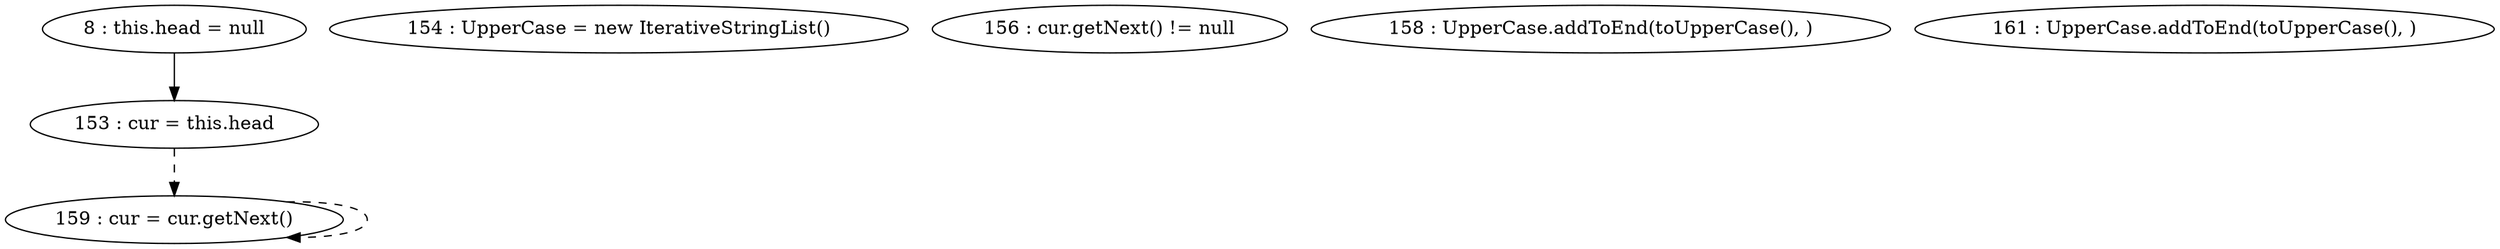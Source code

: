 digraph G {
"8 : this.head = null"
"8 : this.head = null" -> "153 : cur = this.head"
"153 : cur = this.head"
"153 : cur = this.head" -> "159 : cur = cur.getNext()" [style=dashed]
"154 : UpperCase = new IterativeStringList()"
"156 : cur.getNext() != null"
"158 : UpperCase.addToEnd(toUpperCase(), )"
"159 : cur = cur.getNext()"
"159 : cur = cur.getNext()" -> "159 : cur = cur.getNext()" [style=dashed]
"156 : cur.getNext() != null"
"161 : UpperCase.addToEnd(toUpperCase(), )"
}